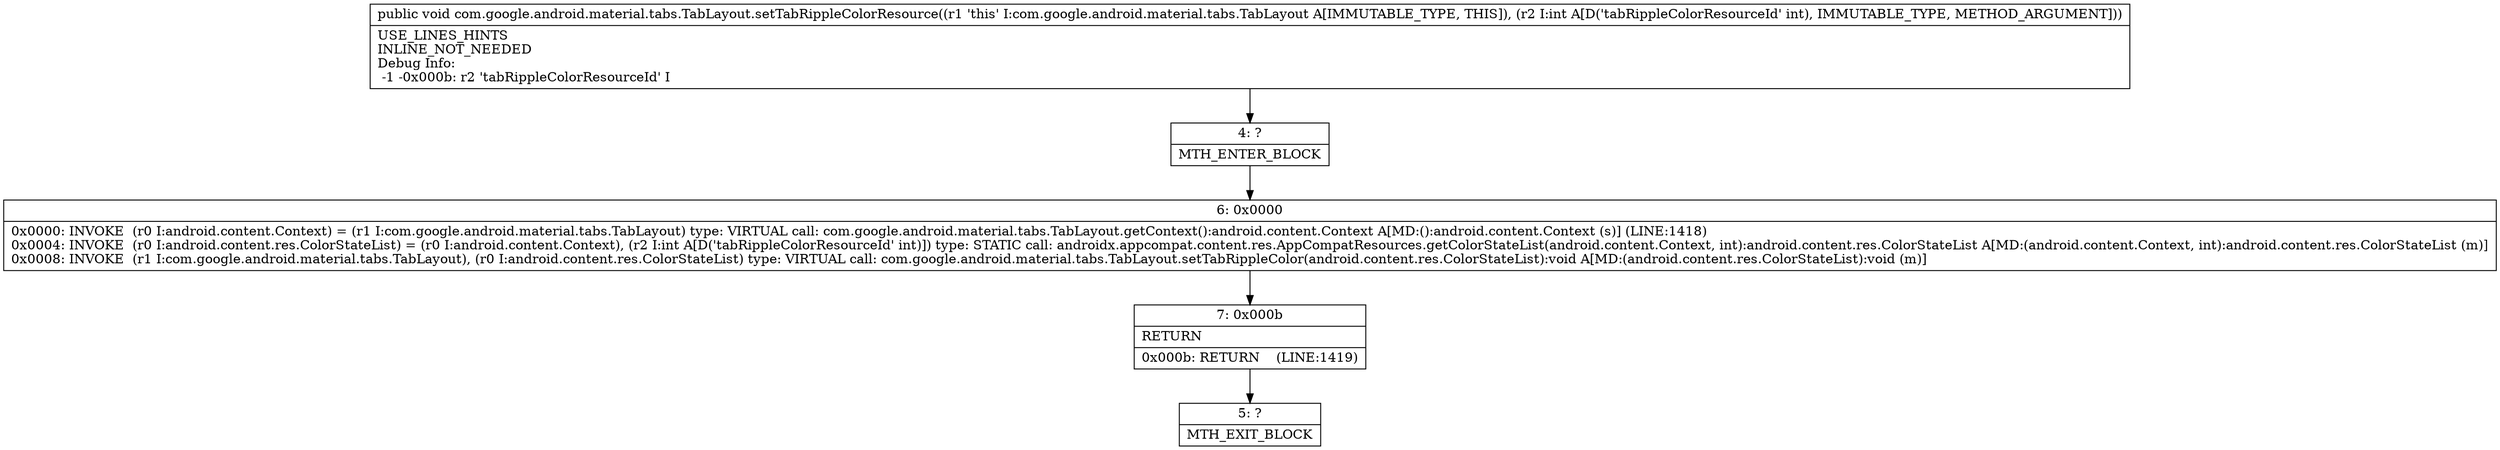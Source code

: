digraph "CFG forcom.google.android.material.tabs.TabLayout.setTabRippleColorResource(I)V" {
Node_4 [shape=record,label="{4\:\ ?|MTH_ENTER_BLOCK\l}"];
Node_6 [shape=record,label="{6\:\ 0x0000|0x0000: INVOKE  (r0 I:android.content.Context) = (r1 I:com.google.android.material.tabs.TabLayout) type: VIRTUAL call: com.google.android.material.tabs.TabLayout.getContext():android.content.Context A[MD:():android.content.Context (s)] (LINE:1418)\l0x0004: INVOKE  (r0 I:android.content.res.ColorStateList) = (r0 I:android.content.Context), (r2 I:int A[D('tabRippleColorResourceId' int)]) type: STATIC call: androidx.appcompat.content.res.AppCompatResources.getColorStateList(android.content.Context, int):android.content.res.ColorStateList A[MD:(android.content.Context, int):android.content.res.ColorStateList (m)]\l0x0008: INVOKE  (r1 I:com.google.android.material.tabs.TabLayout), (r0 I:android.content.res.ColorStateList) type: VIRTUAL call: com.google.android.material.tabs.TabLayout.setTabRippleColor(android.content.res.ColorStateList):void A[MD:(android.content.res.ColorStateList):void (m)]\l}"];
Node_7 [shape=record,label="{7\:\ 0x000b|RETURN\l|0x000b: RETURN    (LINE:1419)\l}"];
Node_5 [shape=record,label="{5\:\ ?|MTH_EXIT_BLOCK\l}"];
MethodNode[shape=record,label="{public void com.google.android.material.tabs.TabLayout.setTabRippleColorResource((r1 'this' I:com.google.android.material.tabs.TabLayout A[IMMUTABLE_TYPE, THIS]), (r2 I:int A[D('tabRippleColorResourceId' int), IMMUTABLE_TYPE, METHOD_ARGUMENT]))  | USE_LINES_HINTS\lINLINE_NOT_NEEDED\lDebug Info:\l  \-1 \-0x000b: r2 'tabRippleColorResourceId' I\l}"];
MethodNode -> Node_4;Node_4 -> Node_6;
Node_6 -> Node_7;
Node_7 -> Node_5;
}

